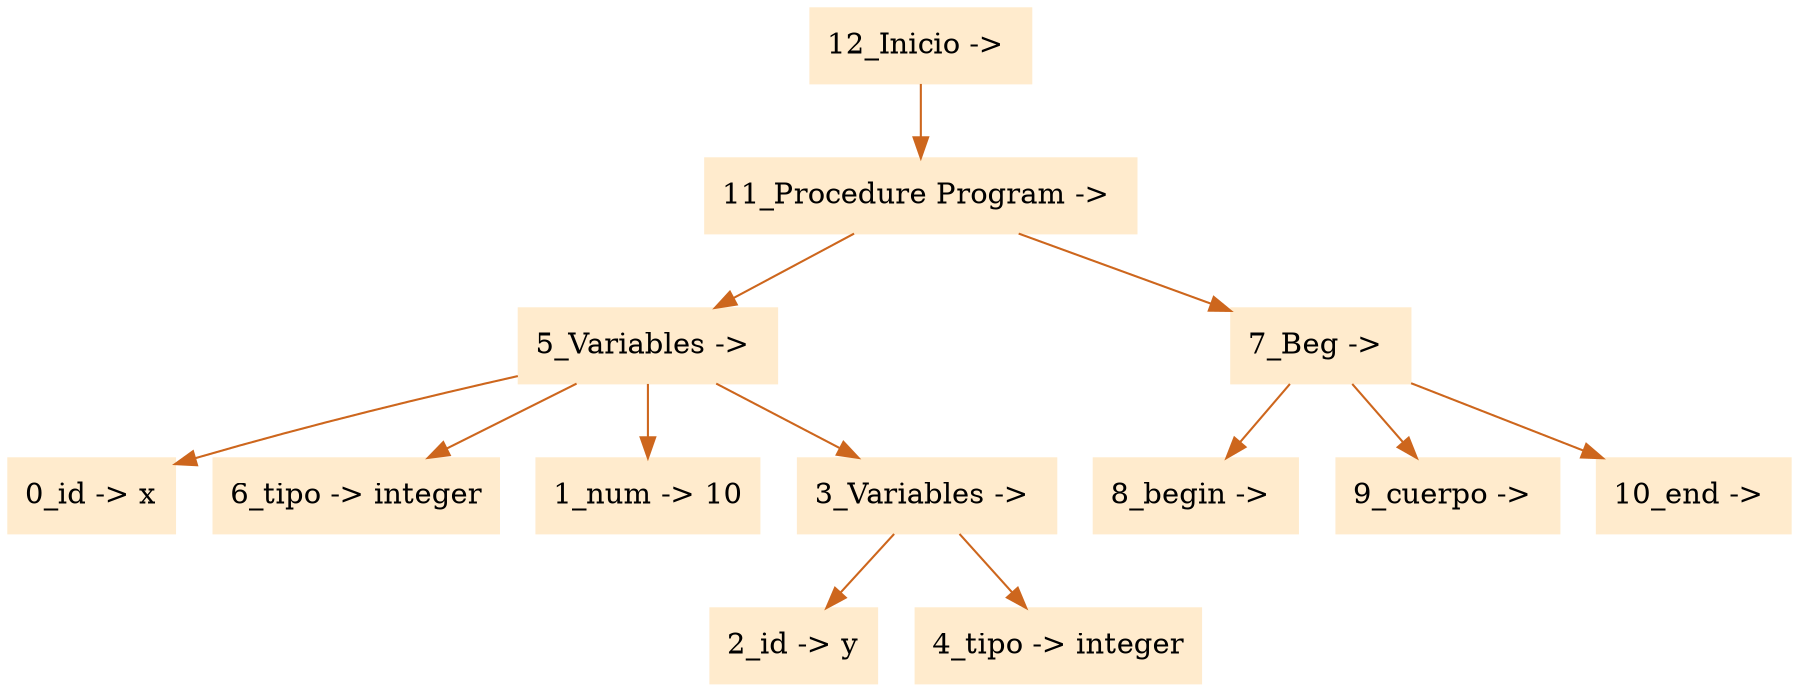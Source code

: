 digraph G {node[shape=box, style=filled, color=blanchedalmond]; edge[color=chocolate3];rankdir=UD 

"12_Inicio -> "->"11_Procedure Program -> "
"11_Procedure Program -> "->"5_Variables -> "
"5_Variables -> "->"0_id -> x"
"5_Variables -> "->"6_tipo -> integer"
"5_Variables -> "->"1_num -> 10"
"5_Variables -> "->"3_Variables -> "
"3_Variables -> "->"2_id -> y"
"3_Variables -> "->"4_tipo -> integer"
"11_Procedure Program -> "->"7_Beg -> "
"7_Beg -> "->"8_begin -> "
"7_Beg -> "->"9_cuerpo -> "
"7_Beg -> "->"10_end -> "


}
